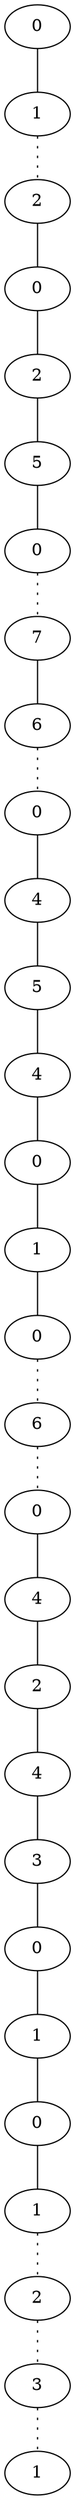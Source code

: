 graph {
a0[label=0];
a1[label=1];
a2[label=2];
a3[label=0];
a4[label=2];
a5[label=5];
a6[label=0];
a7[label=7];
a8[label=6];
a9[label=0];
a10[label=4];
a11[label=5];
a12[label=4];
a13[label=0];
a14[label=1];
a15[label=0];
a16[label=6];
a17[label=0];
a18[label=4];
a19[label=2];
a20[label=4];
a21[label=3];
a22[label=0];
a23[label=1];
a24[label=0];
a25[label=1];
a26[label=2];
a27[label=3];
a28[label=1];
a0 -- a1;
a1 -- a2 [style=dotted];
a2 -- a3;
a3 -- a4;
a4 -- a5;
a5 -- a6;
a6 -- a7 [style=dotted];
a7 -- a8;
a8 -- a9 [style=dotted];
a9 -- a10;
a10 -- a11;
a11 -- a12;
a12 -- a13;
a13 -- a14;
a14 -- a15;
a15 -- a16 [style=dotted];
a16 -- a17 [style=dotted];
a17 -- a18;
a18 -- a19;
a19 -- a20;
a20 -- a21;
a21 -- a22;
a22 -- a23;
a23 -- a24;
a24 -- a25;
a25 -- a26 [style=dotted];
a26 -- a27 [style=dotted];
a27 -- a28 [style=dotted];
}
